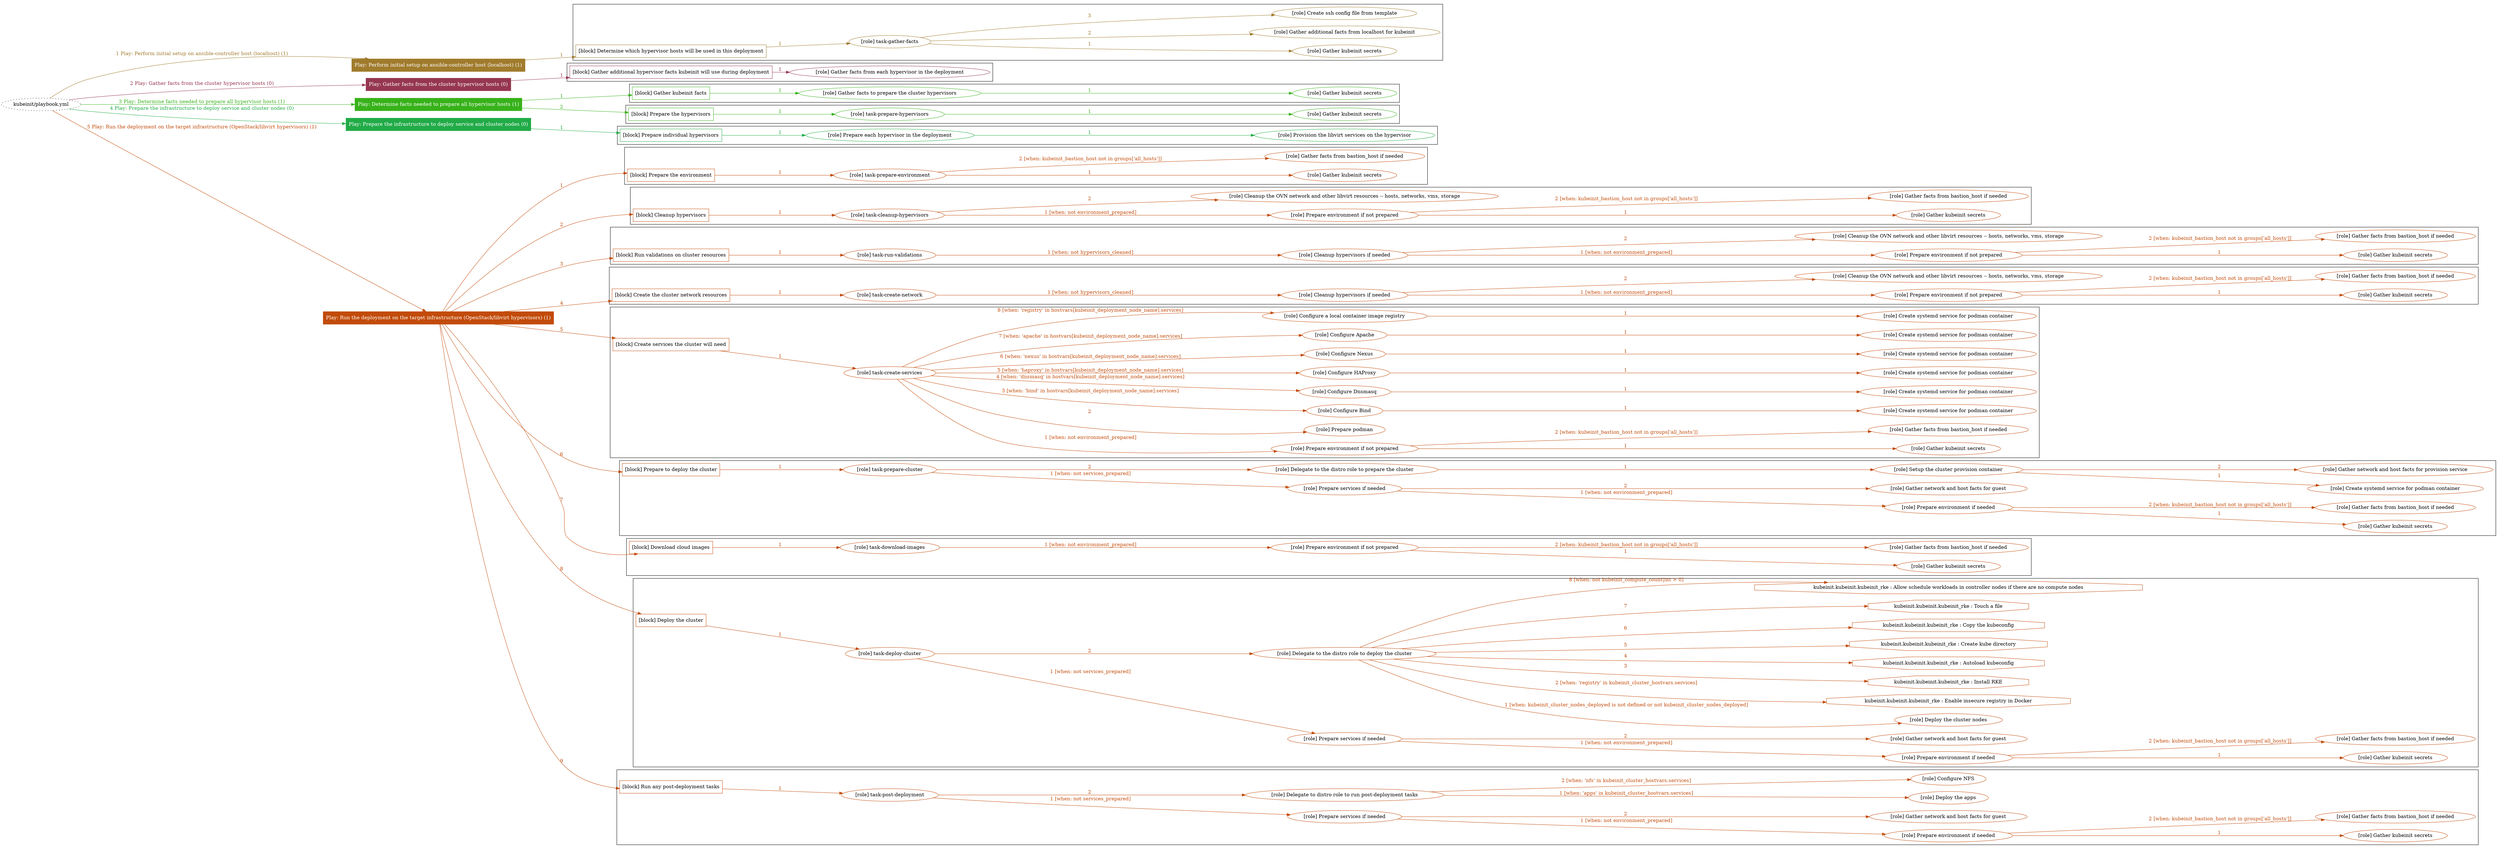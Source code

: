 digraph {
	graph [concentrate=true ordering=in rankdir=LR ratio=fill]
	edge [esep=5 sep=10]
	"kubeinit/playbook.yml" [URL="/home/runner/work/kubeinit/kubeinit/kubeinit/playbook.yml" id=playbook_2456101f style=dotted]
	"kubeinit/playbook.yml" -> play_a75df4c9 [label="1 Play: Perform initial setup on ansible-controller host (localhost) (1)" color="#a07b2c" fontcolor="#a07b2c" id=edge_play_a75df4c9 labeltooltip="1 Play: Perform initial setup on ansible-controller host (localhost) (1)" tooltip="1 Play: Perform initial setup on ansible-controller host (localhost) (1)"]
	subgraph "Play: Perform initial setup on ansible-controller host (localhost) (1)" {
		play_a75df4c9 [label="Play: Perform initial setup on ansible-controller host (localhost) (1)" URL="/home/runner/work/kubeinit/kubeinit/kubeinit/playbook.yml" color="#a07b2c" fontcolor="#ffffff" id=play_a75df4c9 shape=box style=filled tooltip=localhost]
		play_a75df4c9 -> block_f0f66afe [label=1 color="#a07b2c" fontcolor="#a07b2c" id=edge_block_f0f66afe labeltooltip=1 tooltip=1]
		subgraph cluster_block_f0f66afe {
			block_f0f66afe [label="[block] Determine which hypervisor hosts will be used in this deployment" URL="/home/runner/work/kubeinit/kubeinit/kubeinit/playbook.yml" color="#a07b2c" id=block_f0f66afe labeltooltip="Determine which hypervisor hosts will be used in this deployment" shape=box tooltip="Determine which hypervisor hosts will be used in this deployment"]
			block_f0f66afe -> role_7fad531b [label="1 " color="#a07b2c" fontcolor="#a07b2c" id=edge_role_7fad531b labeltooltip="1 " tooltip="1 "]
			subgraph "task-gather-facts" {
				role_7fad531b [label="[role] task-gather-facts" URL="/home/runner/work/kubeinit/kubeinit/kubeinit/playbook.yml" color="#a07b2c" id=role_7fad531b tooltip="task-gather-facts"]
				role_7fad531b -> role_9d01fd2b [label="1 " color="#a07b2c" fontcolor="#a07b2c" id=edge_role_9d01fd2b labeltooltip="1 " tooltip="1 "]
				subgraph "Gather kubeinit secrets" {
					role_9d01fd2b [label="[role] Gather kubeinit secrets" URL="/home/runner/.ansible/collections/ansible_collections/kubeinit/kubeinit/roles/kubeinit_prepare/tasks/build_hypervisors_group.yml" color="#a07b2c" id=role_9d01fd2b tooltip="Gather kubeinit secrets"]
				}
				role_7fad531b -> role_2bec96f5 [label="2 " color="#a07b2c" fontcolor="#a07b2c" id=edge_role_2bec96f5 labeltooltip="2 " tooltip="2 "]
				subgraph "Gather additional facts from localhost for kubeinit" {
					role_2bec96f5 [label="[role] Gather additional facts from localhost for kubeinit" URL="/home/runner/.ansible/collections/ansible_collections/kubeinit/kubeinit/roles/kubeinit_prepare/tasks/build_hypervisors_group.yml" color="#a07b2c" id=role_2bec96f5 tooltip="Gather additional facts from localhost for kubeinit"]
				}
				role_7fad531b -> role_277893e5 [label="3 " color="#a07b2c" fontcolor="#a07b2c" id=edge_role_277893e5 labeltooltip="3 " tooltip="3 "]
				subgraph "Create ssh config file from template" {
					role_277893e5 [label="[role] Create ssh config file from template" URL="/home/runner/.ansible/collections/ansible_collections/kubeinit/kubeinit/roles/kubeinit_prepare/tasks/build_hypervisors_group.yml" color="#a07b2c" id=role_277893e5 tooltip="Create ssh config file from template"]
				}
			}
		}
	}
	"kubeinit/playbook.yml" -> play_3e8c2738 [label="2 Play: Gather facts from the cluster hypervisor hosts (0)" color="#963651" fontcolor="#963651" id=edge_play_3e8c2738 labeltooltip="2 Play: Gather facts from the cluster hypervisor hosts (0)" tooltip="2 Play: Gather facts from the cluster hypervisor hosts (0)"]
	subgraph "Play: Gather facts from the cluster hypervisor hosts (0)" {
		play_3e8c2738 [label="Play: Gather facts from the cluster hypervisor hosts (0)" URL="/home/runner/work/kubeinit/kubeinit/kubeinit/playbook.yml" color="#963651" fontcolor="#ffffff" id=play_3e8c2738 shape=box style=filled tooltip="Play: Gather facts from the cluster hypervisor hosts (0)"]
		play_3e8c2738 -> block_89588cbd [label=1 color="#963651" fontcolor="#963651" id=edge_block_89588cbd labeltooltip=1 tooltip=1]
		subgraph cluster_block_89588cbd {
			block_89588cbd [label="[block] Gather additional hypervisor facts kubeinit will use during deployment" URL="/home/runner/work/kubeinit/kubeinit/kubeinit/playbook.yml" color="#963651" id=block_89588cbd labeltooltip="Gather additional hypervisor facts kubeinit will use during deployment" shape=box tooltip="Gather additional hypervisor facts kubeinit will use during deployment"]
			block_89588cbd -> role_384c5a03 [label="1 " color="#963651" fontcolor="#963651" id=edge_role_384c5a03 labeltooltip="1 " tooltip="1 "]
			subgraph "Gather facts from each hypervisor in the deployment" {
				role_384c5a03 [label="[role] Gather facts from each hypervisor in the deployment" URL="/home/runner/work/kubeinit/kubeinit/kubeinit/playbook.yml" color="#963651" id=role_384c5a03 tooltip="Gather facts from each hypervisor in the deployment"]
			}
		}
	}
	"kubeinit/playbook.yml" -> play_049e0e9a [label="3 Play: Determine facts needed to prepare all hypervisor hosts (1)" color="#37b21a" fontcolor="#37b21a" id=edge_play_049e0e9a labeltooltip="3 Play: Determine facts needed to prepare all hypervisor hosts (1)" tooltip="3 Play: Determine facts needed to prepare all hypervisor hosts (1)"]
	subgraph "Play: Determine facts needed to prepare all hypervisor hosts (1)" {
		play_049e0e9a [label="Play: Determine facts needed to prepare all hypervisor hosts (1)" URL="/home/runner/work/kubeinit/kubeinit/kubeinit/playbook.yml" color="#37b21a" fontcolor="#ffffff" id=play_049e0e9a shape=box style=filled tooltip=localhost]
		play_049e0e9a -> block_6534b2ae [label=1 color="#37b21a" fontcolor="#37b21a" id=edge_block_6534b2ae labeltooltip=1 tooltip=1]
		subgraph cluster_block_6534b2ae {
			block_6534b2ae [label="[block] Gather kubeinit facts" URL="/home/runner/work/kubeinit/kubeinit/kubeinit/playbook.yml" color="#37b21a" id=block_6534b2ae labeltooltip="Gather kubeinit facts" shape=box tooltip="Gather kubeinit facts"]
			block_6534b2ae -> role_08d94768 [label="1 " color="#37b21a" fontcolor="#37b21a" id=edge_role_08d94768 labeltooltip="1 " tooltip="1 "]
			subgraph "Gather facts to prepare the cluster hypervisors" {
				role_08d94768 [label="[role] Gather facts to prepare the cluster hypervisors" URL="/home/runner/work/kubeinit/kubeinit/kubeinit/playbook.yml" color="#37b21a" id=role_08d94768 tooltip="Gather facts to prepare the cluster hypervisors"]
				role_08d94768 -> role_eaff9383 [label="1 " color="#37b21a" fontcolor="#37b21a" id=edge_role_eaff9383 labeltooltip="1 " tooltip="1 "]
				subgraph "Gather kubeinit secrets" {
					role_eaff9383 [label="[role] Gather kubeinit secrets" URL="/home/runner/.ansible/collections/ansible_collections/kubeinit/kubeinit/roles/kubeinit_prepare/tasks/gather_kubeinit_facts.yml" color="#37b21a" id=role_eaff9383 tooltip="Gather kubeinit secrets"]
				}
			}
		}
		play_049e0e9a -> block_60a69fc2 [label=2 color="#37b21a" fontcolor="#37b21a" id=edge_block_60a69fc2 labeltooltip=2 tooltip=2]
		subgraph cluster_block_60a69fc2 {
			block_60a69fc2 [label="[block] Prepare the hypervisors" URL="/home/runner/work/kubeinit/kubeinit/kubeinit/playbook.yml" color="#37b21a" id=block_60a69fc2 labeltooltip="Prepare the hypervisors" shape=box tooltip="Prepare the hypervisors"]
			block_60a69fc2 -> role_3c9990b6 [label="1 " color="#37b21a" fontcolor="#37b21a" id=edge_role_3c9990b6 labeltooltip="1 " tooltip="1 "]
			subgraph "task-prepare-hypervisors" {
				role_3c9990b6 [label="[role] task-prepare-hypervisors" URL="/home/runner/work/kubeinit/kubeinit/kubeinit/playbook.yml" color="#37b21a" id=role_3c9990b6 tooltip="task-prepare-hypervisors"]
				role_3c9990b6 -> role_7913cc9b [label="1 " color="#37b21a" fontcolor="#37b21a" id=edge_role_7913cc9b labeltooltip="1 " tooltip="1 "]
				subgraph "Gather kubeinit secrets" {
					role_7913cc9b [label="[role] Gather kubeinit secrets" URL="/home/runner/.ansible/collections/ansible_collections/kubeinit/kubeinit/roles/kubeinit_prepare/tasks/gather_kubeinit_facts.yml" color="#37b21a" id=role_7913cc9b tooltip="Gather kubeinit secrets"]
				}
			}
		}
	}
	"kubeinit/playbook.yml" -> play_70691556 [label="4 Play: Prepare the infrastructure to deploy service and cluster nodes (0)" color="#21ab47" fontcolor="#21ab47" id=edge_play_70691556 labeltooltip="4 Play: Prepare the infrastructure to deploy service and cluster nodes (0)" tooltip="4 Play: Prepare the infrastructure to deploy service and cluster nodes (0)"]
	subgraph "Play: Prepare the infrastructure to deploy service and cluster nodes (0)" {
		play_70691556 [label="Play: Prepare the infrastructure to deploy service and cluster nodes (0)" URL="/home/runner/work/kubeinit/kubeinit/kubeinit/playbook.yml" color="#21ab47" fontcolor="#ffffff" id=play_70691556 shape=box style=filled tooltip="Play: Prepare the infrastructure to deploy service and cluster nodes (0)"]
		play_70691556 -> block_597dbca5 [label=1 color="#21ab47" fontcolor="#21ab47" id=edge_block_597dbca5 labeltooltip=1 tooltip=1]
		subgraph cluster_block_597dbca5 {
			block_597dbca5 [label="[block] Prepare individual hypervisors" URL="/home/runner/work/kubeinit/kubeinit/kubeinit/playbook.yml" color="#21ab47" id=block_597dbca5 labeltooltip="Prepare individual hypervisors" shape=box tooltip="Prepare individual hypervisors"]
			block_597dbca5 -> role_3eb28751 [label="1 " color="#21ab47" fontcolor="#21ab47" id=edge_role_3eb28751 labeltooltip="1 " tooltip="1 "]
			subgraph "Prepare each hypervisor in the deployment" {
				role_3eb28751 [label="[role] Prepare each hypervisor in the deployment" URL="/home/runner/work/kubeinit/kubeinit/kubeinit/playbook.yml" color="#21ab47" id=role_3eb28751 tooltip="Prepare each hypervisor in the deployment"]
				role_3eb28751 -> role_4d1b800f [label="1 " color="#21ab47" fontcolor="#21ab47" id=edge_role_4d1b800f labeltooltip="1 " tooltip="1 "]
				subgraph "Provision the libvirt services on the hypervisor" {
					role_4d1b800f [label="[role] Provision the libvirt services on the hypervisor" URL="/home/runner/.ansible/collections/ansible_collections/kubeinit/kubeinit/roles/kubeinit_prepare/tasks/prepare_hypervisor.yml" color="#21ab47" id=role_4d1b800f tooltip="Provision the libvirt services on the hypervisor"]
				}
			}
		}
	}
	"kubeinit/playbook.yml" -> play_3ac55017 [label="5 Play: Run the deployment on the target infrastructure (OpenStack/libvirt hypervisors) (1)" color="#c24b0a" fontcolor="#c24b0a" id=edge_play_3ac55017 labeltooltip="5 Play: Run the deployment on the target infrastructure (OpenStack/libvirt hypervisors) (1)" tooltip="5 Play: Run the deployment on the target infrastructure (OpenStack/libvirt hypervisors) (1)"]
	subgraph "Play: Run the deployment on the target infrastructure (OpenStack/libvirt hypervisors) (1)" {
		play_3ac55017 [label="Play: Run the deployment on the target infrastructure (OpenStack/libvirt hypervisors) (1)" URL="/home/runner/work/kubeinit/kubeinit/kubeinit/playbook.yml" color="#c24b0a" fontcolor="#ffffff" id=play_3ac55017 shape=box style=filled tooltip=localhost]
		play_3ac55017 -> block_47b4fd31 [label=1 color="#c24b0a" fontcolor="#c24b0a" id=edge_block_47b4fd31 labeltooltip=1 tooltip=1]
		subgraph cluster_block_47b4fd31 {
			block_47b4fd31 [label="[block] Prepare the environment" URL="/home/runner/work/kubeinit/kubeinit/kubeinit/playbook.yml" color="#c24b0a" id=block_47b4fd31 labeltooltip="Prepare the environment" shape=box tooltip="Prepare the environment"]
			block_47b4fd31 -> role_c72fe414 [label="1 " color="#c24b0a" fontcolor="#c24b0a" id=edge_role_c72fe414 labeltooltip="1 " tooltip="1 "]
			subgraph "task-prepare-environment" {
				role_c72fe414 [label="[role] task-prepare-environment" URL="/home/runner/work/kubeinit/kubeinit/kubeinit/playbook.yml" color="#c24b0a" id=role_c72fe414 tooltip="task-prepare-environment"]
				role_c72fe414 -> role_55212cba [label="1 " color="#c24b0a" fontcolor="#c24b0a" id=edge_role_55212cba labeltooltip="1 " tooltip="1 "]
				subgraph "Gather kubeinit secrets" {
					role_55212cba [label="[role] Gather kubeinit secrets" URL="/home/runner/.ansible/collections/ansible_collections/kubeinit/kubeinit/roles/kubeinit_prepare/tasks/gather_kubeinit_facts.yml" color="#c24b0a" id=role_55212cba tooltip="Gather kubeinit secrets"]
				}
				role_c72fe414 -> role_e4688959 [label="2 [when: kubeinit_bastion_host not in groups['all_hosts']]" color="#c24b0a" fontcolor="#c24b0a" id=edge_role_e4688959 labeltooltip="2 [when: kubeinit_bastion_host not in groups['all_hosts']]" tooltip="2 [when: kubeinit_bastion_host not in groups['all_hosts']]"]
				subgraph "Gather facts from bastion_host if needed" {
					role_e4688959 [label="[role] Gather facts from bastion_host if needed" URL="/home/runner/.ansible/collections/ansible_collections/kubeinit/kubeinit/roles/kubeinit_prepare/tasks/main.yml" color="#c24b0a" id=role_e4688959 tooltip="Gather facts from bastion_host if needed"]
				}
			}
		}
		play_3ac55017 -> block_240142bd [label=2 color="#c24b0a" fontcolor="#c24b0a" id=edge_block_240142bd labeltooltip=2 tooltip=2]
		subgraph cluster_block_240142bd {
			block_240142bd [label="[block] Cleanup hypervisors" URL="/home/runner/work/kubeinit/kubeinit/kubeinit/playbook.yml" color="#c24b0a" id=block_240142bd labeltooltip="Cleanup hypervisors" shape=box tooltip="Cleanup hypervisors"]
			block_240142bd -> role_f1e51fcb [label="1 " color="#c24b0a" fontcolor="#c24b0a" id=edge_role_f1e51fcb labeltooltip="1 " tooltip="1 "]
			subgraph "task-cleanup-hypervisors" {
				role_f1e51fcb [label="[role] task-cleanup-hypervisors" URL="/home/runner/work/kubeinit/kubeinit/kubeinit/playbook.yml" color="#c24b0a" id=role_f1e51fcb tooltip="task-cleanup-hypervisors"]
				role_f1e51fcb -> role_64439db3 [label="1 [when: not environment_prepared]" color="#c24b0a" fontcolor="#c24b0a" id=edge_role_64439db3 labeltooltip="1 [when: not environment_prepared]" tooltip="1 [when: not environment_prepared]"]
				subgraph "Prepare environment if not prepared" {
					role_64439db3 [label="[role] Prepare environment if not prepared" URL="/home/runner/.ansible/collections/ansible_collections/kubeinit/kubeinit/roles/kubeinit_libvirt/tasks/cleanup_hypervisors.yml" color="#c24b0a" id=role_64439db3 tooltip="Prepare environment if not prepared"]
					role_64439db3 -> role_2e04a8c9 [label="1 " color="#c24b0a" fontcolor="#c24b0a" id=edge_role_2e04a8c9 labeltooltip="1 " tooltip="1 "]
					subgraph "Gather kubeinit secrets" {
						role_2e04a8c9 [label="[role] Gather kubeinit secrets" URL="/home/runner/.ansible/collections/ansible_collections/kubeinit/kubeinit/roles/kubeinit_prepare/tasks/gather_kubeinit_facts.yml" color="#c24b0a" id=role_2e04a8c9 tooltip="Gather kubeinit secrets"]
					}
					role_64439db3 -> role_8383e16c [label="2 [when: kubeinit_bastion_host not in groups['all_hosts']]" color="#c24b0a" fontcolor="#c24b0a" id=edge_role_8383e16c labeltooltip="2 [when: kubeinit_bastion_host not in groups['all_hosts']]" tooltip="2 [when: kubeinit_bastion_host not in groups['all_hosts']]"]
					subgraph "Gather facts from bastion_host if needed" {
						role_8383e16c [label="[role] Gather facts from bastion_host if needed" URL="/home/runner/.ansible/collections/ansible_collections/kubeinit/kubeinit/roles/kubeinit_prepare/tasks/main.yml" color="#c24b0a" id=role_8383e16c tooltip="Gather facts from bastion_host if needed"]
					}
				}
				role_f1e51fcb -> role_f6f65f4b [label="2 " color="#c24b0a" fontcolor="#c24b0a" id=edge_role_f6f65f4b labeltooltip="2 " tooltip="2 "]
				subgraph "Cleanup the OVN network and other libvirt resources -- hosts, networks, vms, storage" {
					role_f6f65f4b [label="[role] Cleanup the OVN network and other libvirt resources -- hosts, networks, vms, storage" URL="/home/runner/.ansible/collections/ansible_collections/kubeinit/kubeinit/roles/kubeinit_libvirt/tasks/cleanup_hypervisors.yml" color="#c24b0a" id=role_f6f65f4b tooltip="Cleanup the OVN network and other libvirt resources -- hosts, networks, vms, storage"]
				}
			}
		}
		play_3ac55017 -> block_0421df60 [label=3 color="#c24b0a" fontcolor="#c24b0a" id=edge_block_0421df60 labeltooltip=3 tooltip=3]
		subgraph cluster_block_0421df60 {
			block_0421df60 [label="[block] Run validations on cluster resources" URL="/home/runner/work/kubeinit/kubeinit/kubeinit/playbook.yml" color="#c24b0a" id=block_0421df60 labeltooltip="Run validations on cluster resources" shape=box tooltip="Run validations on cluster resources"]
			block_0421df60 -> role_89d59c11 [label="1 " color="#c24b0a" fontcolor="#c24b0a" id=edge_role_89d59c11 labeltooltip="1 " tooltip="1 "]
			subgraph "task-run-validations" {
				role_89d59c11 [label="[role] task-run-validations" URL="/home/runner/work/kubeinit/kubeinit/kubeinit/playbook.yml" color="#c24b0a" id=role_89d59c11 tooltip="task-run-validations"]
				role_89d59c11 -> role_4bd3297e [label="1 [when: not hypervisors_cleaned]" color="#c24b0a" fontcolor="#c24b0a" id=edge_role_4bd3297e labeltooltip="1 [when: not hypervisors_cleaned]" tooltip="1 [when: not hypervisors_cleaned]"]
				subgraph "Cleanup hypervisors if needed" {
					role_4bd3297e [label="[role] Cleanup hypervisors if needed" URL="/home/runner/.ansible/collections/ansible_collections/kubeinit/kubeinit/roles/kubeinit_validations/tasks/main.yml" color="#c24b0a" id=role_4bd3297e tooltip="Cleanup hypervisors if needed"]
					role_4bd3297e -> role_1683b7fa [label="1 [when: not environment_prepared]" color="#c24b0a" fontcolor="#c24b0a" id=edge_role_1683b7fa labeltooltip="1 [when: not environment_prepared]" tooltip="1 [when: not environment_prepared]"]
					subgraph "Prepare environment if not prepared" {
						role_1683b7fa [label="[role] Prepare environment if not prepared" URL="/home/runner/.ansible/collections/ansible_collections/kubeinit/kubeinit/roles/kubeinit_libvirt/tasks/cleanup_hypervisors.yml" color="#c24b0a" id=role_1683b7fa tooltip="Prepare environment if not prepared"]
						role_1683b7fa -> role_6c9e506c [label="1 " color="#c24b0a" fontcolor="#c24b0a" id=edge_role_6c9e506c labeltooltip="1 " tooltip="1 "]
						subgraph "Gather kubeinit secrets" {
							role_6c9e506c [label="[role] Gather kubeinit secrets" URL="/home/runner/.ansible/collections/ansible_collections/kubeinit/kubeinit/roles/kubeinit_prepare/tasks/gather_kubeinit_facts.yml" color="#c24b0a" id=role_6c9e506c tooltip="Gather kubeinit secrets"]
						}
						role_1683b7fa -> role_755a6e12 [label="2 [when: kubeinit_bastion_host not in groups['all_hosts']]" color="#c24b0a" fontcolor="#c24b0a" id=edge_role_755a6e12 labeltooltip="2 [when: kubeinit_bastion_host not in groups['all_hosts']]" tooltip="2 [when: kubeinit_bastion_host not in groups['all_hosts']]"]
						subgraph "Gather facts from bastion_host if needed" {
							role_755a6e12 [label="[role] Gather facts from bastion_host if needed" URL="/home/runner/.ansible/collections/ansible_collections/kubeinit/kubeinit/roles/kubeinit_prepare/tasks/main.yml" color="#c24b0a" id=role_755a6e12 tooltip="Gather facts from bastion_host if needed"]
						}
					}
					role_4bd3297e -> role_2de228b1 [label="2 " color="#c24b0a" fontcolor="#c24b0a" id=edge_role_2de228b1 labeltooltip="2 " tooltip="2 "]
					subgraph "Cleanup the OVN network and other libvirt resources -- hosts, networks, vms, storage" {
						role_2de228b1 [label="[role] Cleanup the OVN network and other libvirt resources -- hosts, networks, vms, storage" URL="/home/runner/.ansible/collections/ansible_collections/kubeinit/kubeinit/roles/kubeinit_libvirt/tasks/cleanup_hypervisors.yml" color="#c24b0a" id=role_2de228b1 tooltip="Cleanup the OVN network and other libvirt resources -- hosts, networks, vms, storage"]
					}
				}
			}
		}
		play_3ac55017 -> block_b110d0f9 [label=4 color="#c24b0a" fontcolor="#c24b0a" id=edge_block_b110d0f9 labeltooltip=4 tooltip=4]
		subgraph cluster_block_b110d0f9 {
			block_b110d0f9 [label="[block] Create the cluster network resources" URL="/home/runner/work/kubeinit/kubeinit/kubeinit/playbook.yml" color="#c24b0a" id=block_b110d0f9 labeltooltip="Create the cluster network resources" shape=box tooltip="Create the cluster network resources"]
			block_b110d0f9 -> role_a1f61f98 [label="1 " color="#c24b0a" fontcolor="#c24b0a" id=edge_role_a1f61f98 labeltooltip="1 " tooltip="1 "]
			subgraph "task-create-network" {
				role_a1f61f98 [label="[role] task-create-network" URL="/home/runner/work/kubeinit/kubeinit/kubeinit/playbook.yml" color="#c24b0a" id=role_a1f61f98 tooltip="task-create-network"]
				role_a1f61f98 -> role_c78b7738 [label="1 [when: not hypervisors_cleaned]" color="#c24b0a" fontcolor="#c24b0a" id=edge_role_c78b7738 labeltooltip="1 [when: not hypervisors_cleaned]" tooltip="1 [when: not hypervisors_cleaned]"]
				subgraph "Cleanup hypervisors if needed" {
					role_c78b7738 [label="[role] Cleanup hypervisors if needed" URL="/home/runner/.ansible/collections/ansible_collections/kubeinit/kubeinit/roles/kubeinit_libvirt/tasks/create_network.yml" color="#c24b0a" id=role_c78b7738 tooltip="Cleanup hypervisors if needed"]
					role_c78b7738 -> role_83056612 [label="1 [when: not environment_prepared]" color="#c24b0a" fontcolor="#c24b0a" id=edge_role_83056612 labeltooltip="1 [when: not environment_prepared]" tooltip="1 [when: not environment_prepared]"]
					subgraph "Prepare environment if not prepared" {
						role_83056612 [label="[role] Prepare environment if not prepared" URL="/home/runner/.ansible/collections/ansible_collections/kubeinit/kubeinit/roles/kubeinit_libvirt/tasks/cleanup_hypervisors.yml" color="#c24b0a" id=role_83056612 tooltip="Prepare environment if not prepared"]
						role_83056612 -> role_9de2d2a4 [label="1 " color="#c24b0a" fontcolor="#c24b0a" id=edge_role_9de2d2a4 labeltooltip="1 " tooltip="1 "]
						subgraph "Gather kubeinit secrets" {
							role_9de2d2a4 [label="[role] Gather kubeinit secrets" URL="/home/runner/.ansible/collections/ansible_collections/kubeinit/kubeinit/roles/kubeinit_prepare/tasks/gather_kubeinit_facts.yml" color="#c24b0a" id=role_9de2d2a4 tooltip="Gather kubeinit secrets"]
						}
						role_83056612 -> role_36d16d48 [label="2 [when: kubeinit_bastion_host not in groups['all_hosts']]" color="#c24b0a" fontcolor="#c24b0a" id=edge_role_36d16d48 labeltooltip="2 [when: kubeinit_bastion_host not in groups['all_hosts']]" tooltip="2 [when: kubeinit_bastion_host not in groups['all_hosts']]"]
						subgraph "Gather facts from bastion_host if needed" {
							role_36d16d48 [label="[role] Gather facts from bastion_host if needed" URL="/home/runner/.ansible/collections/ansible_collections/kubeinit/kubeinit/roles/kubeinit_prepare/tasks/main.yml" color="#c24b0a" id=role_36d16d48 tooltip="Gather facts from bastion_host if needed"]
						}
					}
					role_c78b7738 -> role_8a66dfb2 [label="2 " color="#c24b0a" fontcolor="#c24b0a" id=edge_role_8a66dfb2 labeltooltip="2 " tooltip="2 "]
					subgraph "Cleanup the OVN network and other libvirt resources -- hosts, networks, vms, storage" {
						role_8a66dfb2 [label="[role] Cleanup the OVN network and other libvirt resources -- hosts, networks, vms, storage" URL="/home/runner/.ansible/collections/ansible_collections/kubeinit/kubeinit/roles/kubeinit_libvirt/tasks/cleanup_hypervisors.yml" color="#c24b0a" id=role_8a66dfb2 tooltip="Cleanup the OVN network and other libvirt resources -- hosts, networks, vms, storage"]
					}
				}
			}
		}
		play_3ac55017 -> block_e0442e1c [label=5 color="#c24b0a" fontcolor="#c24b0a" id=edge_block_e0442e1c labeltooltip=5 tooltip=5]
		subgraph cluster_block_e0442e1c {
			block_e0442e1c [label="[block] Create services the cluster will need" URL="/home/runner/work/kubeinit/kubeinit/kubeinit/playbook.yml" color="#c24b0a" id=block_e0442e1c labeltooltip="Create services the cluster will need" shape=box tooltip="Create services the cluster will need"]
			block_e0442e1c -> role_60893465 [label="1 " color="#c24b0a" fontcolor="#c24b0a" id=edge_role_60893465 labeltooltip="1 " tooltip="1 "]
			subgraph "task-create-services" {
				role_60893465 [label="[role] task-create-services" URL="/home/runner/work/kubeinit/kubeinit/kubeinit/playbook.yml" color="#c24b0a" id=role_60893465 tooltip="task-create-services"]
				role_60893465 -> role_b02ceca2 [label="1 [when: not environment_prepared]" color="#c24b0a" fontcolor="#c24b0a" id=edge_role_b02ceca2 labeltooltip="1 [when: not environment_prepared]" tooltip="1 [when: not environment_prepared]"]
				subgraph "Prepare environment if not prepared" {
					role_b02ceca2 [label="[role] Prepare environment if not prepared" URL="/home/runner/.ansible/collections/ansible_collections/kubeinit/kubeinit/roles/kubeinit_services/tasks/main.yml" color="#c24b0a" id=role_b02ceca2 tooltip="Prepare environment if not prepared"]
					role_b02ceca2 -> role_b7454c33 [label="1 " color="#c24b0a" fontcolor="#c24b0a" id=edge_role_b7454c33 labeltooltip="1 " tooltip="1 "]
					subgraph "Gather kubeinit secrets" {
						role_b7454c33 [label="[role] Gather kubeinit secrets" URL="/home/runner/.ansible/collections/ansible_collections/kubeinit/kubeinit/roles/kubeinit_prepare/tasks/gather_kubeinit_facts.yml" color="#c24b0a" id=role_b7454c33 tooltip="Gather kubeinit secrets"]
					}
					role_b02ceca2 -> role_18a9d378 [label="2 [when: kubeinit_bastion_host not in groups['all_hosts']]" color="#c24b0a" fontcolor="#c24b0a" id=edge_role_18a9d378 labeltooltip="2 [when: kubeinit_bastion_host not in groups['all_hosts']]" tooltip="2 [when: kubeinit_bastion_host not in groups['all_hosts']]"]
					subgraph "Gather facts from bastion_host if needed" {
						role_18a9d378 [label="[role] Gather facts from bastion_host if needed" URL="/home/runner/.ansible/collections/ansible_collections/kubeinit/kubeinit/roles/kubeinit_prepare/tasks/main.yml" color="#c24b0a" id=role_18a9d378 tooltip="Gather facts from bastion_host if needed"]
					}
				}
				role_60893465 -> role_4dfe415a [label="2 " color="#c24b0a" fontcolor="#c24b0a" id=edge_role_4dfe415a labeltooltip="2 " tooltip="2 "]
				subgraph "Prepare podman" {
					role_4dfe415a [label="[role] Prepare podman" URL="/home/runner/.ansible/collections/ansible_collections/kubeinit/kubeinit/roles/kubeinit_services/tasks/00_create_service_pod.yml" color="#c24b0a" id=role_4dfe415a tooltip="Prepare podman"]
				}
				role_60893465 -> role_459f7b0a [label="3 [when: 'bind' in hostvars[kubeinit_deployment_node_name].services]" color="#c24b0a" fontcolor="#c24b0a" id=edge_role_459f7b0a labeltooltip="3 [when: 'bind' in hostvars[kubeinit_deployment_node_name].services]" tooltip="3 [when: 'bind' in hostvars[kubeinit_deployment_node_name].services]"]
				subgraph "Configure Bind" {
					role_459f7b0a [label="[role] Configure Bind" URL="/home/runner/.ansible/collections/ansible_collections/kubeinit/kubeinit/roles/kubeinit_services/tasks/start_services_containers.yml" color="#c24b0a" id=role_459f7b0a tooltip="Configure Bind"]
					role_459f7b0a -> role_c26401e0 [label="1 " color="#c24b0a" fontcolor="#c24b0a" id=edge_role_c26401e0 labeltooltip="1 " tooltip="1 "]
					subgraph "Create systemd service for podman container" {
						role_c26401e0 [label="[role] Create systemd service for podman container" URL="/home/runner/.ansible/collections/ansible_collections/kubeinit/kubeinit/roles/kubeinit_bind/tasks/main.yml" color="#c24b0a" id=role_c26401e0 tooltip="Create systemd service for podman container"]
					}
				}
				role_60893465 -> role_4f7d5c8e [label="4 [when: 'dnsmasq' in hostvars[kubeinit_deployment_node_name].services]" color="#c24b0a" fontcolor="#c24b0a" id=edge_role_4f7d5c8e labeltooltip="4 [when: 'dnsmasq' in hostvars[kubeinit_deployment_node_name].services]" tooltip="4 [when: 'dnsmasq' in hostvars[kubeinit_deployment_node_name].services]"]
				subgraph "Configure Dnsmasq" {
					role_4f7d5c8e [label="[role] Configure Dnsmasq" URL="/home/runner/.ansible/collections/ansible_collections/kubeinit/kubeinit/roles/kubeinit_services/tasks/start_services_containers.yml" color="#c24b0a" id=role_4f7d5c8e tooltip="Configure Dnsmasq"]
					role_4f7d5c8e -> role_cfdbc4de [label="1 " color="#c24b0a" fontcolor="#c24b0a" id=edge_role_cfdbc4de labeltooltip="1 " tooltip="1 "]
					subgraph "Create systemd service for podman container" {
						role_cfdbc4de [label="[role] Create systemd service for podman container" URL="/home/runner/.ansible/collections/ansible_collections/kubeinit/kubeinit/roles/kubeinit_dnsmasq/tasks/main.yml" color="#c24b0a" id=role_cfdbc4de tooltip="Create systemd service for podman container"]
					}
				}
				role_60893465 -> role_a8a72149 [label="5 [when: 'haproxy' in hostvars[kubeinit_deployment_node_name].services]" color="#c24b0a" fontcolor="#c24b0a" id=edge_role_a8a72149 labeltooltip="5 [when: 'haproxy' in hostvars[kubeinit_deployment_node_name].services]" tooltip="5 [when: 'haproxy' in hostvars[kubeinit_deployment_node_name].services]"]
				subgraph "Configure HAProxy" {
					role_a8a72149 [label="[role] Configure HAProxy" URL="/home/runner/.ansible/collections/ansible_collections/kubeinit/kubeinit/roles/kubeinit_services/tasks/start_services_containers.yml" color="#c24b0a" id=role_a8a72149 tooltip="Configure HAProxy"]
					role_a8a72149 -> role_9d906901 [label="1 " color="#c24b0a" fontcolor="#c24b0a" id=edge_role_9d906901 labeltooltip="1 " tooltip="1 "]
					subgraph "Create systemd service for podman container" {
						role_9d906901 [label="[role] Create systemd service for podman container" URL="/home/runner/.ansible/collections/ansible_collections/kubeinit/kubeinit/roles/kubeinit_haproxy/tasks/main.yml" color="#c24b0a" id=role_9d906901 tooltip="Create systemd service for podman container"]
					}
				}
				role_60893465 -> role_6349c5e2 [label="6 [when: 'nexus' in hostvars[kubeinit_deployment_node_name].services]" color="#c24b0a" fontcolor="#c24b0a" id=edge_role_6349c5e2 labeltooltip="6 [when: 'nexus' in hostvars[kubeinit_deployment_node_name].services]" tooltip="6 [when: 'nexus' in hostvars[kubeinit_deployment_node_name].services]"]
				subgraph "Configure Nexus" {
					role_6349c5e2 [label="[role] Configure Nexus" URL="/home/runner/.ansible/collections/ansible_collections/kubeinit/kubeinit/roles/kubeinit_services/tasks/start_services_containers.yml" color="#c24b0a" id=role_6349c5e2 tooltip="Configure Nexus"]
					role_6349c5e2 -> role_ce55c48e [label="1 " color="#c24b0a" fontcolor="#c24b0a" id=edge_role_ce55c48e labeltooltip="1 " tooltip="1 "]
					subgraph "Create systemd service for podman container" {
						role_ce55c48e [label="[role] Create systemd service for podman container" URL="/home/runner/.ansible/collections/ansible_collections/kubeinit/kubeinit/roles/kubeinit_nexus/tasks/main.yml" color="#c24b0a" id=role_ce55c48e tooltip="Create systemd service for podman container"]
					}
				}
				role_60893465 -> role_1385849f [label="7 [when: 'apache' in hostvars[kubeinit_deployment_node_name].services]" color="#c24b0a" fontcolor="#c24b0a" id=edge_role_1385849f labeltooltip="7 [when: 'apache' in hostvars[kubeinit_deployment_node_name].services]" tooltip="7 [when: 'apache' in hostvars[kubeinit_deployment_node_name].services]"]
				subgraph "Configure Apache" {
					role_1385849f [label="[role] Configure Apache" URL="/home/runner/.ansible/collections/ansible_collections/kubeinit/kubeinit/roles/kubeinit_services/tasks/start_services_containers.yml" color="#c24b0a" id=role_1385849f tooltip="Configure Apache"]
					role_1385849f -> role_93e5f994 [label="1 " color="#c24b0a" fontcolor="#c24b0a" id=edge_role_93e5f994 labeltooltip="1 " tooltip="1 "]
					subgraph "Create systemd service for podman container" {
						role_93e5f994 [label="[role] Create systemd service for podman container" URL="/home/runner/.ansible/collections/ansible_collections/kubeinit/kubeinit/roles/kubeinit_apache/tasks/main.yml" color="#c24b0a" id=role_93e5f994 tooltip="Create systemd service for podman container"]
					}
				}
				role_60893465 -> role_652cb56c [label="8 [when: 'registry' in hostvars[kubeinit_deployment_node_name].services]" color="#c24b0a" fontcolor="#c24b0a" id=edge_role_652cb56c labeltooltip="8 [when: 'registry' in hostvars[kubeinit_deployment_node_name].services]" tooltip="8 [when: 'registry' in hostvars[kubeinit_deployment_node_name].services]"]
				subgraph "Configure a local container image registry" {
					role_652cb56c [label="[role] Configure a local container image registry" URL="/home/runner/.ansible/collections/ansible_collections/kubeinit/kubeinit/roles/kubeinit_services/tasks/start_services_containers.yml" color="#c24b0a" id=role_652cb56c tooltip="Configure a local container image registry"]
					role_652cb56c -> role_477ece6a [label="1 " color="#c24b0a" fontcolor="#c24b0a" id=edge_role_477ece6a labeltooltip="1 " tooltip="1 "]
					subgraph "Create systemd service for podman container" {
						role_477ece6a [label="[role] Create systemd service for podman container" URL="/home/runner/.ansible/collections/ansible_collections/kubeinit/kubeinit/roles/kubeinit_registry/tasks/main.yml" color="#c24b0a" id=role_477ece6a tooltip="Create systemd service for podman container"]
					}
				}
			}
		}
		play_3ac55017 -> block_04c607d2 [label=6 color="#c24b0a" fontcolor="#c24b0a" id=edge_block_04c607d2 labeltooltip=6 tooltip=6]
		subgraph cluster_block_04c607d2 {
			block_04c607d2 [label="[block] Prepare to deploy the cluster" URL="/home/runner/work/kubeinit/kubeinit/kubeinit/playbook.yml" color="#c24b0a" id=block_04c607d2 labeltooltip="Prepare to deploy the cluster" shape=box tooltip="Prepare to deploy the cluster"]
			block_04c607d2 -> role_95ad9a84 [label="1 " color="#c24b0a" fontcolor="#c24b0a" id=edge_role_95ad9a84 labeltooltip="1 " tooltip="1 "]
			subgraph "task-prepare-cluster" {
				role_95ad9a84 [label="[role] task-prepare-cluster" URL="/home/runner/work/kubeinit/kubeinit/kubeinit/playbook.yml" color="#c24b0a" id=role_95ad9a84 tooltip="task-prepare-cluster"]
				role_95ad9a84 -> role_ac640591 [label="1 [when: not services_prepared]" color="#c24b0a" fontcolor="#c24b0a" id=edge_role_ac640591 labeltooltip="1 [when: not services_prepared]" tooltip="1 [when: not services_prepared]"]
				subgraph "Prepare services if needed" {
					role_ac640591 [label="[role] Prepare services if needed" URL="/home/runner/.ansible/collections/ansible_collections/kubeinit/kubeinit/roles/kubeinit_prepare/tasks/prepare_cluster.yml" color="#c24b0a" id=role_ac640591 tooltip="Prepare services if needed"]
					role_ac640591 -> role_eb8313e6 [label="1 [when: not environment_prepared]" color="#c24b0a" fontcolor="#c24b0a" id=edge_role_eb8313e6 labeltooltip="1 [when: not environment_prepared]" tooltip="1 [when: not environment_prepared]"]
					subgraph "Prepare environment if needed" {
						role_eb8313e6 [label="[role] Prepare environment if needed" URL="/home/runner/.ansible/collections/ansible_collections/kubeinit/kubeinit/roles/kubeinit_services/tasks/prepare_services.yml" color="#c24b0a" id=role_eb8313e6 tooltip="Prepare environment if needed"]
						role_eb8313e6 -> role_aa63f354 [label="1 " color="#c24b0a" fontcolor="#c24b0a" id=edge_role_aa63f354 labeltooltip="1 " tooltip="1 "]
						subgraph "Gather kubeinit secrets" {
							role_aa63f354 [label="[role] Gather kubeinit secrets" URL="/home/runner/.ansible/collections/ansible_collections/kubeinit/kubeinit/roles/kubeinit_prepare/tasks/gather_kubeinit_facts.yml" color="#c24b0a" id=role_aa63f354 tooltip="Gather kubeinit secrets"]
						}
						role_eb8313e6 -> role_01ceda06 [label="2 [when: kubeinit_bastion_host not in groups['all_hosts']]" color="#c24b0a" fontcolor="#c24b0a" id=edge_role_01ceda06 labeltooltip="2 [when: kubeinit_bastion_host not in groups['all_hosts']]" tooltip="2 [when: kubeinit_bastion_host not in groups['all_hosts']]"]
						subgraph "Gather facts from bastion_host if needed" {
							role_01ceda06 [label="[role] Gather facts from bastion_host if needed" URL="/home/runner/.ansible/collections/ansible_collections/kubeinit/kubeinit/roles/kubeinit_prepare/tasks/main.yml" color="#c24b0a" id=role_01ceda06 tooltip="Gather facts from bastion_host if needed"]
						}
					}
					role_ac640591 -> role_388e3c62 [label="2 " color="#c24b0a" fontcolor="#c24b0a" id=edge_role_388e3c62 labeltooltip="2 " tooltip="2 "]
					subgraph "Gather network and host facts for guest" {
						role_388e3c62 [label="[role] Gather network and host facts for guest" URL="/home/runner/.ansible/collections/ansible_collections/kubeinit/kubeinit/roles/kubeinit_services/tasks/prepare_services.yml" color="#c24b0a" id=role_388e3c62 tooltip="Gather network and host facts for guest"]
					}
				}
				role_95ad9a84 -> role_60659e59 [label="2 " color="#c24b0a" fontcolor="#c24b0a" id=edge_role_60659e59 labeltooltip="2 " tooltip="2 "]
				subgraph "Delegate to the distro role to prepare the cluster" {
					role_60659e59 [label="[role] Delegate to the distro role to prepare the cluster" URL="/home/runner/.ansible/collections/ansible_collections/kubeinit/kubeinit/roles/kubeinit_prepare/tasks/prepare_cluster.yml" color="#c24b0a" id=role_60659e59 tooltip="Delegate to the distro role to prepare the cluster"]
					role_60659e59 -> role_8548a511 [label="1 " color="#c24b0a" fontcolor="#c24b0a" id=edge_role_8548a511 labeltooltip="1 " tooltip="1 "]
					subgraph "Setup the cluster provision container" {
						role_8548a511 [label="[role] Setup the cluster provision container" URL="/home/runner/.ansible/collections/ansible_collections/kubeinit/kubeinit/roles/kubeinit_rke/tasks/prepare_cluster.yml" color="#c24b0a" id=role_8548a511 tooltip="Setup the cluster provision container"]
						role_8548a511 -> role_d99dd19e [label="1 " color="#c24b0a" fontcolor="#c24b0a" id=edge_role_d99dd19e labeltooltip="1 " tooltip="1 "]
						subgraph "Create systemd service for podman container" {
							role_d99dd19e [label="[role] Create systemd service for podman container" URL="/home/runner/.ansible/collections/ansible_collections/kubeinit/kubeinit/roles/kubeinit_services/tasks/create_provision_container.yml" color="#c24b0a" id=role_d99dd19e tooltip="Create systemd service for podman container"]
						}
						role_8548a511 -> role_5b96521d [label="2 " color="#c24b0a" fontcolor="#c24b0a" id=edge_role_5b96521d labeltooltip="2 " tooltip="2 "]
						subgraph "Gather network and host facts for provision service" {
							role_5b96521d [label="[role] Gather network and host facts for provision service" URL="/home/runner/.ansible/collections/ansible_collections/kubeinit/kubeinit/roles/kubeinit_services/tasks/create_provision_container.yml" color="#c24b0a" id=role_5b96521d tooltip="Gather network and host facts for provision service"]
						}
					}
				}
			}
		}
		play_3ac55017 -> block_dc6afcc7 [label=7 color="#c24b0a" fontcolor="#c24b0a" id=edge_block_dc6afcc7 labeltooltip=7 tooltip=7]
		subgraph cluster_block_dc6afcc7 {
			block_dc6afcc7 [label="[block] Download cloud images" URL="/home/runner/work/kubeinit/kubeinit/kubeinit/playbook.yml" color="#c24b0a" id=block_dc6afcc7 labeltooltip="Download cloud images" shape=box tooltip="Download cloud images"]
			block_dc6afcc7 -> role_9b356047 [label="1 " color="#c24b0a" fontcolor="#c24b0a" id=edge_role_9b356047 labeltooltip="1 " tooltip="1 "]
			subgraph "task-download-images" {
				role_9b356047 [label="[role] task-download-images" URL="/home/runner/work/kubeinit/kubeinit/kubeinit/playbook.yml" color="#c24b0a" id=role_9b356047 tooltip="task-download-images"]
				role_9b356047 -> role_aaee8556 [label="1 [when: not environment_prepared]" color="#c24b0a" fontcolor="#c24b0a" id=edge_role_aaee8556 labeltooltip="1 [when: not environment_prepared]" tooltip="1 [when: not environment_prepared]"]
				subgraph "Prepare environment if not prepared" {
					role_aaee8556 [label="[role] Prepare environment if not prepared" URL="/home/runner/.ansible/collections/ansible_collections/kubeinit/kubeinit/roles/kubeinit_libvirt/tasks/download_cloud_images.yml" color="#c24b0a" id=role_aaee8556 tooltip="Prepare environment if not prepared"]
					role_aaee8556 -> role_61ff3e19 [label="1 " color="#c24b0a" fontcolor="#c24b0a" id=edge_role_61ff3e19 labeltooltip="1 " tooltip="1 "]
					subgraph "Gather kubeinit secrets" {
						role_61ff3e19 [label="[role] Gather kubeinit secrets" URL="/home/runner/.ansible/collections/ansible_collections/kubeinit/kubeinit/roles/kubeinit_prepare/tasks/gather_kubeinit_facts.yml" color="#c24b0a" id=role_61ff3e19 tooltip="Gather kubeinit secrets"]
					}
					role_aaee8556 -> role_7e2c0bee [label="2 [when: kubeinit_bastion_host not in groups['all_hosts']]" color="#c24b0a" fontcolor="#c24b0a" id=edge_role_7e2c0bee labeltooltip="2 [when: kubeinit_bastion_host not in groups['all_hosts']]" tooltip="2 [when: kubeinit_bastion_host not in groups['all_hosts']]"]
					subgraph "Gather facts from bastion_host if needed" {
						role_7e2c0bee [label="[role] Gather facts from bastion_host if needed" URL="/home/runner/.ansible/collections/ansible_collections/kubeinit/kubeinit/roles/kubeinit_prepare/tasks/main.yml" color="#c24b0a" id=role_7e2c0bee tooltip="Gather facts from bastion_host if needed"]
					}
				}
			}
		}
		play_3ac55017 -> block_00862578 [label=8 color="#c24b0a" fontcolor="#c24b0a" id=edge_block_00862578 labeltooltip=8 tooltip=8]
		subgraph cluster_block_00862578 {
			block_00862578 [label="[block] Deploy the cluster" URL="/home/runner/work/kubeinit/kubeinit/kubeinit/playbook.yml" color="#c24b0a" id=block_00862578 labeltooltip="Deploy the cluster" shape=box tooltip="Deploy the cluster"]
			block_00862578 -> role_d154d8fb [label="1 " color="#c24b0a" fontcolor="#c24b0a" id=edge_role_d154d8fb labeltooltip="1 " tooltip="1 "]
			subgraph "task-deploy-cluster" {
				role_d154d8fb [label="[role] task-deploy-cluster" URL="/home/runner/work/kubeinit/kubeinit/kubeinit/playbook.yml" color="#c24b0a" id=role_d154d8fb tooltip="task-deploy-cluster"]
				role_d154d8fb -> role_172233ef [label="1 [when: not services_prepared]" color="#c24b0a" fontcolor="#c24b0a" id=edge_role_172233ef labeltooltip="1 [when: not services_prepared]" tooltip="1 [when: not services_prepared]"]
				subgraph "Prepare services if needed" {
					role_172233ef [label="[role] Prepare services if needed" URL="/home/runner/.ansible/collections/ansible_collections/kubeinit/kubeinit/roles/kubeinit_prepare/tasks/deploy_cluster.yml" color="#c24b0a" id=role_172233ef tooltip="Prepare services if needed"]
					role_172233ef -> role_3c56094a [label="1 [when: not environment_prepared]" color="#c24b0a" fontcolor="#c24b0a" id=edge_role_3c56094a labeltooltip="1 [when: not environment_prepared]" tooltip="1 [when: not environment_prepared]"]
					subgraph "Prepare environment if needed" {
						role_3c56094a [label="[role] Prepare environment if needed" URL="/home/runner/.ansible/collections/ansible_collections/kubeinit/kubeinit/roles/kubeinit_services/tasks/prepare_services.yml" color="#c24b0a" id=role_3c56094a tooltip="Prepare environment if needed"]
						role_3c56094a -> role_8d50df21 [label="1 " color="#c24b0a" fontcolor="#c24b0a" id=edge_role_8d50df21 labeltooltip="1 " tooltip="1 "]
						subgraph "Gather kubeinit secrets" {
							role_8d50df21 [label="[role] Gather kubeinit secrets" URL="/home/runner/.ansible/collections/ansible_collections/kubeinit/kubeinit/roles/kubeinit_prepare/tasks/gather_kubeinit_facts.yml" color="#c24b0a" id=role_8d50df21 tooltip="Gather kubeinit secrets"]
						}
						role_3c56094a -> role_89aab8c0 [label="2 [when: kubeinit_bastion_host not in groups['all_hosts']]" color="#c24b0a" fontcolor="#c24b0a" id=edge_role_89aab8c0 labeltooltip="2 [when: kubeinit_bastion_host not in groups['all_hosts']]" tooltip="2 [when: kubeinit_bastion_host not in groups['all_hosts']]"]
						subgraph "Gather facts from bastion_host if needed" {
							role_89aab8c0 [label="[role] Gather facts from bastion_host if needed" URL="/home/runner/.ansible/collections/ansible_collections/kubeinit/kubeinit/roles/kubeinit_prepare/tasks/main.yml" color="#c24b0a" id=role_89aab8c0 tooltip="Gather facts from bastion_host if needed"]
						}
					}
					role_172233ef -> role_3bf38eed [label="2 " color="#c24b0a" fontcolor="#c24b0a" id=edge_role_3bf38eed labeltooltip="2 " tooltip="2 "]
					subgraph "Gather network and host facts for guest" {
						role_3bf38eed [label="[role] Gather network and host facts for guest" URL="/home/runner/.ansible/collections/ansible_collections/kubeinit/kubeinit/roles/kubeinit_services/tasks/prepare_services.yml" color="#c24b0a" id=role_3bf38eed tooltip="Gather network and host facts for guest"]
					}
				}
				role_d154d8fb -> role_0423c17f [label="2 " color="#c24b0a" fontcolor="#c24b0a" id=edge_role_0423c17f labeltooltip="2 " tooltip="2 "]
				subgraph "Delegate to the distro role to deploy the cluster" {
					role_0423c17f [label="[role] Delegate to the distro role to deploy the cluster" URL="/home/runner/.ansible/collections/ansible_collections/kubeinit/kubeinit/roles/kubeinit_prepare/tasks/deploy_cluster.yml" color="#c24b0a" id=role_0423c17f tooltip="Delegate to the distro role to deploy the cluster"]
					role_0423c17f -> role_e37ecbe2 [label="1 [when: kubeinit_cluster_nodes_deployed is not defined or not kubeinit_cluster_nodes_deployed]" color="#c24b0a" fontcolor="#c24b0a" id=edge_role_e37ecbe2 labeltooltip="1 [when: kubeinit_cluster_nodes_deployed is not defined or not kubeinit_cluster_nodes_deployed]" tooltip="1 [when: kubeinit_cluster_nodes_deployed is not defined or not kubeinit_cluster_nodes_deployed]"]
					subgraph "Deploy the cluster nodes" {
						role_e37ecbe2 [label="[role] Deploy the cluster nodes" URL="/home/runner/.ansible/collections/ansible_collections/kubeinit/kubeinit/roles/kubeinit_rke/tasks/main.yml" color="#c24b0a" id=role_e37ecbe2 tooltip="Deploy the cluster nodes"]
					}
					task_df207b6d [label="kubeinit.kubeinit.kubeinit_rke : Enable insecure registry in Docker" URL="/home/runner/.ansible/collections/ansible_collections/kubeinit/kubeinit/roles/kubeinit_rke/tasks/main.yml" color="#c24b0a" id=task_df207b6d shape=octagon tooltip="kubeinit.kubeinit.kubeinit_rke : Enable insecure registry in Docker"]
					role_0423c17f -> task_df207b6d [label="2 [when: 'registry' in kubeinit_cluster_hostvars.services]" color="#c24b0a" fontcolor="#c24b0a" id=edge_task_df207b6d labeltooltip="2 [when: 'registry' in kubeinit_cluster_hostvars.services]" tooltip="2 [when: 'registry' in kubeinit_cluster_hostvars.services]"]
					task_6e57469c [label="kubeinit.kubeinit.kubeinit_rke : Install RKE" URL="/home/runner/.ansible/collections/ansible_collections/kubeinit/kubeinit/roles/kubeinit_rke/tasks/main.yml" color="#c24b0a" id=task_6e57469c shape=octagon tooltip="kubeinit.kubeinit.kubeinit_rke : Install RKE"]
					role_0423c17f -> task_6e57469c [label="3 " color="#c24b0a" fontcolor="#c24b0a" id=edge_task_6e57469c labeltooltip="3 " tooltip="3 "]
					task_644357a6 [label="kubeinit.kubeinit.kubeinit_rke : Autoload kubeconfig" URL="/home/runner/.ansible/collections/ansible_collections/kubeinit/kubeinit/roles/kubeinit_rke/tasks/main.yml" color="#c24b0a" id=task_644357a6 shape=octagon tooltip="kubeinit.kubeinit.kubeinit_rke : Autoload kubeconfig"]
					role_0423c17f -> task_644357a6 [label="4 " color="#c24b0a" fontcolor="#c24b0a" id=edge_task_644357a6 labeltooltip="4 " tooltip="4 "]
					task_cea70e79 [label="kubeinit.kubeinit.kubeinit_rke : Create kube directory" URL="/home/runner/.ansible/collections/ansible_collections/kubeinit/kubeinit/roles/kubeinit_rke/tasks/main.yml" color="#c24b0a" id=task_cea70e79 shape=octagon tooltip="kubeinit.kubeinit.kubeinit_rke : Create kube directory"]
					role_0423c17f -> task_cea70e79 [label="5 " color="#c24b0a" fontcolor="#c24b0a" id=edge_task_cea70e79 labeltooltip="5 " tooltip="5 "]
					task_848a148f [label="kubeinit.kubeinit.kubeinit_rke : Copy the kubeconfig" URL="/home/runner/.ansible/collections/ansible_collections/kubeinit/kubeinit/roles/kubeinit_rke/tasks/main.yml" color="#c24b0a" id=task_848a148f shape=octagon tooltip="kubeinit.kubeinit.kubeinit_rke : Copy the kubeconfig"]
					role_0423c17f -> task_848a148f [label="6 " color="#c24b0a" fontcolor="#c24b0a" id=edge_task_848a148f labeltooltip="6 " tooltip="6 "]
					task_f537f044 [label="kubeinit.kubeinit.kubeinit_rke : Touch a file" URL="/home/runner/.ansible/collections/ansible_collections/kubeinit/kubeinit/roles/kubeinit_rke/tasks/main.yml" color="#c24b0a" id=task_f537f044 shape=octagon tooltip="kubeinit.kubeinit.kubeinit_rke : Touch a file"]
					role_0423c17f -> task_f537f044 [label="7 " color="#c24b0a" fontcolor="#c24b0a" id=edge_task_f537f044 labeltooltip="7 " tooltip="7 "]
					task_cc83510b [label="kubeinit.kubeinit.kubeinit_rke : Allow schedule workloads in controller nodes if there are no compute nodes" URL="/home/runner/.ansible/collections/ansible_collections/kubeinit/kubeinit/roles/kubeinit_rke/tasks/main.yml" color="#c24b0a" id=task_cc83510b shape=octagon tooltip="kubeinit.kubeinit.kubeinit_rke : Allow schedule workloads in controller nodes if there are no compute nodes"]
					role_0423c17f -> task_cc83510b [label="8 [when: not kubeinit_compute_count|int > 0]" color="#c24b0a" fontcolor="#c24b0a" id=edge_task_cc83510b labeltooltip="8 [when: not kubeinit_compute_count|int > 0]" tooltip="8 [when: not kubeinit_compute_count|int > 0]"]
				}
			}
		}
		play_3ac55017 -> block_335a5aa6 [label=9 color="#c24b0a" fontcolor="#c24b0a" id=edge_block_335a5aa6 labeltooltip=9 tooltip=9]
		subgraph cluster_block_335a5aa6 {
			block_335a5aa6 [label="[block] Run any post-deployment tasks" URL="/home/runner/work/kubeinit/kubeinit/kubeinit/playbook.yml" color="#c24b0a" id=block_335a5aa6 labeltooltip="Run any post-deployment tasks" shape=box tooltip="Run any post-deployment tasks"]
			block_335a5aa6 -> role_bfca6895 [label="1 " color="#c24b0a" fontcolor="#c24b0a" id=edge_role_bfca6895 labeltooltip="1 " tooltip="1 "]
			subgraph "task-post-deployment" {
				role_bfca6895 [label="[role] task-post-deployment" URL="/home/runner/work/kubeinit/kubeinit/kubeinit/playbook.yml" color="#c24b0a" id=role_bfca6895 tooltip="task-post-deployment"]
				role_bfca6895 -> role_8ad7569f [label="1 [when: not services_prepared]" color="#c24b0a" fontcolor="#c24b0a" id=edge_role_8ad7569f labeltooltip="1 [when: not services_prepared]" tooltip="1 [when: not services_prepared]"]
				subgraph "Prepare services if needed" {
					role_8ad7569f [label="[role] Prepare services if needed" URL="/home/runner/.ansible/collections/ansible_collections/kubeinit/kubeinit/roles/kubeinit_prepare/tasks/post_deployment.yml" color="#c24b0a" id=role_8ad7569f tooltip="Prepare services if needed"]
					role_8ad7569f -> role_fa8eaa3a [label="1 [when: not environment_prepared]" color="#c24b0a" fontcolor="#c24b0a" id=edge_role_fa8eaa3a labeltooltip="1 [when: not environment_prepared]" tooltip="1 [when: not environment_prepared]"]
					subgraph "Prepare environment if needed" {
						role_fa8eaa3a [label="[role] Prepare environment if needed" URL="/home/runner/.ansible/collections/ansible_collections/kubeinit/kubeinit/roles/kubeinit_services/tasks/prepare_services.yml" color="#c24b0a" id=role_fa8eaa3a tooltip="Prepare environment if needed"]
						role_fa8eaa3a -> role_d872a063 [label="1 " color="#c24b0a" fontcolor="#c24b0a" id=edge_role_d872a063 labeltooltip="1 " tooltip="1 "]
						subgraph "Gather kubeinit secrets" {
							role_d872a063 [label="[role] Gather kubeinit secrets" URL="/home/runner/.ansible/collections/ansible_collections/kubeinit/kubeinit/roles/kubeinit_prepare/tasks/gather_kubeinit_facts.yml" color="#c24b0a" id=role_d872a063 tooltip="Gather kubeinit secrets"]
						}
						role_fa8eaa3a -> role_1e07048b [label="2 [when: kubeinit_bastion_host not in groups['all_hosts']]" color="#c24b0a" fontcolor="#c24b0a" id=edge_role_1e07048b labeltooltip="2 [when: kubeinit_bastion_host not in groups['all_hosts']]" tooltip="2 [when: kubeinit_bastion_host not in groups['all_hosts']]"]
						subgraph "Gather facts from bastion_host if needed" {
							role_1e07048b [label="[role] Gather facts from bastion_host if needed" URL="/home/runner/.ansible/collections/ansible_collections/kubeinit/kubeinit/roles/kubeinit_prepare/tasks/main.yml" color="#c24b0a" id=role_1e07048b tooltip="Gather facts from bastion_host if needed"]
						}
					}
					role_8ad7569f -> role_660d7032 [label="2 " color="#c24b0a" fontcolor="#c24b0a" id=edge_role_660d7032 labeltooltip="2 " tooltip="2 "]
					subgraph "Gather network and host facts for guest" {
						role_660d7032 [label="[role] Gather network and host facts for guest" URL="/home/runner/.ansible/collections/ansible_collections/kubeinit/kubeinit/roles/kubeinit_services/tasks/prepare_services.yml" color="#c24b0a" id=role_660d7032 tooltip="Gather network and host facts for guest"]
					}
				}
				role_bfca6895 -> role_a79877e4 [label="2 " color="#c24b0a" fontcolor="#c24b0a" id=edge_role_a79877e4 labeltooltip="2 " tooltip="2 "]
				subgraph "Delegate to distro role to run post-deployment tasks" {
					role_a79877e4 [label="[role] Delegate to distro role to run post-deployment tasks" URL="/home/runner/.ansible/collections/ansible_collections/kubeinit/kubeinit/roles/kubeinit_prepare/tasks/post_deployment.yml" color="#c24b0a" id=role_a79877e4 tooltip="Delegate to distro role to run post-deployment tasks"]
					role_a79877e4 -> role_11cacb5f [label="1 [when: 'apps' in kubeinit_cluster_hostvars.services]" color="#c24b0a" fontcolor="#c24b0a" id=edge_role_11cacb5f labeltooltip="1 [when: 'apps' in kubeinit_cluster_hostvars.services]" tooltip="1 [when: 'apps' in kubeinit_cluster_hostvars.services]"]
					subgraph "Deploy the apps" {
						role_11cacb5f [label="[role] Deploy the apps" URL="/home/runner/.ansible/collections/ansible_collections/kubeinit/kubeinit/roles/kubeinit_rke/tasks/post_deployment_tasks.yml" color="#c24b0a" id=role_11cacb5f tooltip="Deploy the apps"]
					}
					role_a79877e4 -> role_be1f9761 [label="2 [when: 'nfs' in kubeinit_cluster_hostvars.services]" color="#c24b0a" fontcolor="#c24b0a" id=edge_role_be1f9761 labeltooltip="2 [when: 'nfs' in kubeinit_cluster_hostvars.services]" tooltip="2 [when: 'nfs' in kubeinit_cluster_hostvars.services]"]
					subgraph "Configure NFS" {
						role_be1f9761 [label="[role] Configure NFS" URL="/home/runner/.ansible/collections/ansible_collections/kubeinit/kubeinit/roles/kubeinit_rke/tasks/post_deployment_tasks.yml" color="#c24b0a" id=role_be1f9761 tooltip="Configure NFS"]
					}
				}
			}
		}
	}
}

